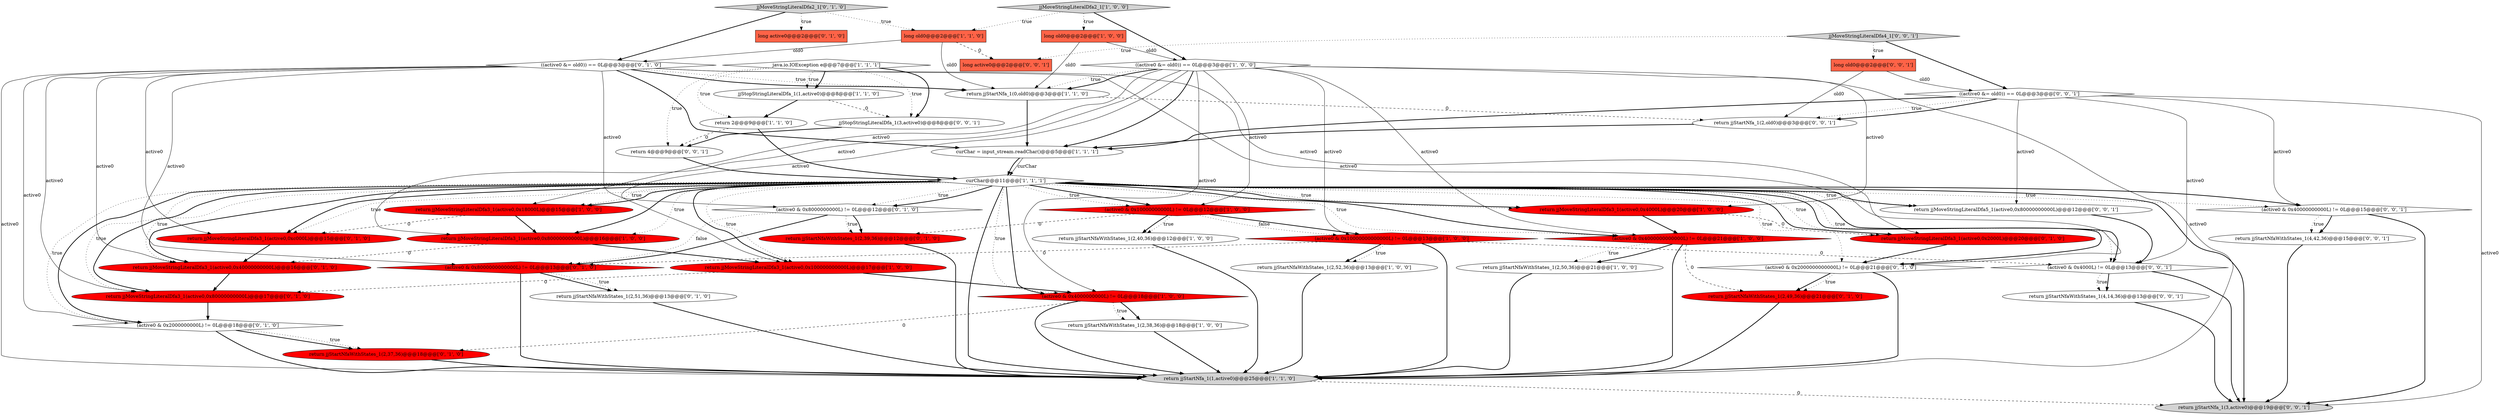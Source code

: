 digraph {
42 [style = filled, label = "jjMoveStringLiteralDfa4_1['0', '0', '1']", fillcolor = lightgray, shape = diamond image = "AAA0AAABBB3BBB"];
48 [style = filled, label = "(active0 & 0x4000L) != 0L@@@13@@@['0', '0', '1']", fillcolor = white, shape = diamond image = "AAA0AAABBB3BBB"];
17 [style = filled, label = "return jjMoveStringLiteralDfa3_1(active0,0x80000000000L)@@@16@@@['1', '0', '0']", fillcolor = red, shape = ellipse image = "AAA1AAABBB1BBB"];
36 [style = filled, label = "return jjMoveStringLiteralDfa3_1(active0,0xc000L)@@@15@@@['0', '1', '0']", fillcolor = red, shape = ellipse image = "AAA1AAABBB2BBB"];
19 [style = filled, label = "return jjMoveStringLiteralDfa3_1(active0,0x100000000000L)@@@17@@@['1', '0', '0']", fillcolor = red, shape = ellipse image = "AAA1AAABBB1BBB"];
26 [style = filled, label = "(active0 & 0x2000000000L) != 0L@@@18@@@['0', '1', '0']", fillcolor = white, shape = diamond image = "AAA0AAABBB2BBB"];
28 [style = filled, label = "return jjMoveStringLiteralDfa3_1(active0,0x2000L)@@@20@@@['0', '1', '0']", fillcolor = red, shape = ellipse image = "AAA1AAABBB2BBB"];
8 [style = filled, label = "(active0 & 0x10000000000000L) != 0L@@@13@@@['1', '0', '0']", fillcolor = red, shape = diamond image = "AAA1AAABBB1BBB"];
50 [style = filled, label = "return 4@@@9@@@['0', '0', '1']", fillcolor = white, shape = ellipse image = "AAA0AAABBB3BBB"];
7 [style = filled, label = "java.io.IOException e@@@7@@@['1', '1', '1']", fillcolor = white, shape = diamond image = "AAA0AAABBB1BBB"];
15 [style = filled, label = "(active0 & 0x4000000000000L) != 0L@@@21@@@['1', '0', '0']", fillcolor = red, shape = diamond image = "AAA1AAABBB1BBB"];
6 [style = filled, label = "return jjMoveStringLiteralDfa3_1(active0,0x4000L)@@@20@@@['1', '0', '0']", fillcolor = red, shape = ellipse image = "AAA1AAABBB1BBB"];
38 [style = filled, label = "return jjStartNfa_1(3,active0)@@@19@@@['0', '0', '1']", fillcolor = lightgray, shape = ellipse image = "AAA0AAABBB3BBB"];
41 [style = filled, label = "return jjStartNfaWithStates_1(4,42,36)@@@15@@@['0', '0', '1']", fillcolor = white, shape = ellipse image = "AAA0AAABBB3BBB"];
35 [style = filled, label = "return jjStartNfaWithStates_1(2,37,36)@@@18@@@['0', '1', '0']", fillcolor = red, shape = ellipse image = "AAA1AAABBB2BBB"];
3 [style = filled, label = "return jjStartNfaWithStates_1(2,40,36)@@@12@@@['1', '0', '0']", fillcolor = white, shape = ellipse image = "AAA0AAABBB1BBB"];
18 [style = filled, label = "jjMoveStringLiteralDfa2_1['1', '0', '0']", fillcolor = lightgray, shape = diamond image = "AAA0AAABBB1BBB"];
2 [style = filled, label = "jjStopStringLiteralDfa_1(1,active0)@@@8@@@['1', '1', '0']", fillcolor = white, shape = ellipse image = "AAA0AAABBB1BBB"];
4 [style = filled, label = "return 2@@@9@@@['1', '1', '0']", fillcolor = white, shape = ellipse image = "AAA0AAABBB1BBB"];
10 [style = filled, label = "return jjMoveStringLiteralDfa3_1(active0,0x18000L)@@@15@@@['1', '0', '0']", fillcolor = red, shape = ellipse image = "AAA1AAABBB1BBB"];
11 [style = filled, label = "return jjStartNfaWithStates_1(2,50,36)@@@21@@@['1', '0', '0']", fillcolor = white, shape = ellipse image = "AAA0AAABBB1BBB"];
25 [style = filled, label = "return jjStartNfaWithStates_1(2,39,36)@@@12@@@['0', '1', '0']", fillcolor = red, shape = ellipse image = "AAA1AAABBB2BBB"];
30 [style = filled, label = "(active0 & 0x2000000000000L) != 0L@@@21@@@['0', '1', '0']", fillcolor = white, shape = diamond image = "AAA0AAABBB2BBB"];
40 [style = filled, label = "return jjStartNfaWithStates_1(4,14,36)@@@13@@@['0', '0', '1']", fillcolor = white, shape = ellipse image = "AAA0AAABBB3BBB"];
16 [style = filled, label = "curChar@@@11@@@['1', '1', '1']", fillcolor = white, shape = diamond image = "AAA0AAABBB1BBB"];
33 [style = filled, label = "long active0@@@2@@@['0', '1', '0']", fillcolor = tomato, shape = box image = "AAA0AAABBB2BBB"];
23 [style = filled, label = "return jjMoveStringLiteralDfa3_1(active0,0x40000000000L)@@@16@@@['0', '1', '0']", fillcolor = red, shape = ellipse image = "AAA1AAABBB2BBB"];
27 [style = filled, label = "((active0 &= old0)) == 0L@@@3@@@['0', '1', '0']", fillcolor = white, shape = diamond image = "AAA0AAABBB2BBB"];
22 [style = filled, label = "return jjStartNfa_1(0,old0)@@@3@@@['1', '1', '0']", fillcolor = white, shape = ellipse image = "AAA0AAABBB1BBB"];
31 [style = filled, label = "(active0 & 0x8000000000000L) != 0L@@@13@@@['0', '1', '0']", fillcolor = red, shape = diamond image = "AAA1AAABBB2BBB"];
1 [style = filled, label = "return jjStartNfaWithStates_1(2,38,36)@@@18@@@['1', '0', '0']", fillcolor = white, shape = ellipse image = "AAA0AAABBB1BBB"];
37 [style = filled, label = "return jjMoveStringLiteralDfa3_1(active0,0x80000000000L)@@@17@@@['0', '1', '0']", fillcolor = red, shape = ellipse image = "AAA1AAABBB2BBB"];
0 [style = filled, label = "((active0 &= old0)) == 0L@@@3@@@['1', '0', '0']", fillcolor = white, shape = diamond image = "AAA0AAABBB1BBB"];
43 [style = filled, label = "long old0@@@2@@@['0', '0', '1']", fillcolor = tomato, shape = box image = "AAA0AAABBB3BBB"];
44 [style = filled, label = "return jjStartNfa_1(2,old0)@@@3@@@['0', '0', '1']", fillcolor = white, shape = ellipse image = "AAA0AAABBB3BBB"];
46 [style = filled, label = "long active0@@@2@@@['0', '0', '1']", fillcolor = tomato, shape = box image = "AAA0AAABBB3BBB"];
32 [style = filled, label = "jjMoveStringLiteralDfa2_1['0', '1', '0']", fillcolor = lightgray, shape = diamond image = "AAA0AAABBB2BBB"];
49 [style = filled, label = "jjStopStringLiteralDfa_1(3,active0)@@@8@@@['0', '0', '1']", fillcolor = white, shape = ellipse image = "AAA0AAABBB3BBB"];
45 [style = filled, label = "(active0 & 0x40000000000L) != 0L@@@15@@@['0', '0', '1']", fillcolor = white, shape = diamond image = "AAA0AAABBB3BBB"];
21 [style = filled, label = "long old0@@@2@@@['1', '1', '0']", fillcolor = tomato, shape = box image = "AAA0AAABBB1BBB"];
9 [style = filled, label = "long old0@@@2@@@['1', '0', '0']", fillcolor = tomato, shape = box image = "AAA0AAABBB1BBB"];
39 [style = filled, label = "((active0 &= old0)) == 0L@@@3@@@['0', '0', '1']", fillcolor = white, shape = diamond image = "AAA0AAABBB3BBB"];
24 [style = filled, label = "(active0 & 0x8000000000L) != 0L@@@12@@@['0', '1', '0']", fillcolor = white, shape = diamond image = "AAA0AAABBB2BBB"];
12 [style = filled, label = "curChar = input_stream.readChar()@@@5@@@['1', '1', '1']", fillcolor = white, shape = ellipse image = "AAA0AAABBB1BBB"];
5 [style = filled, label = "return jjStartNfaWithStates_1(2,52,36)@@@13@@@['1', '0', '0']", fillcolor = white, shape = ellipse image = "AAA0AAABBB1BBB"];
47 [style = filled, label = "return jjMoveStringLiteralDfa5_1(active0,0x80000000000L)@@@12@@@['0', '0', '1']", fillcolor = white, shape = ellipse image = "AAA0AAABBB3BBB"];
13 [style = filled, label = "return jjStartNfa_1(1,active0)@@@25@@@['1', '1', '0']", fillcolor = lightgray, shape = ellipse image = "AAA0AAABBB1BBB"];
29 [style = filled, label = "return jjStartNfaWithStates_1(2,51,36)@@@13@@@['0', '1', '0']", fillcolor = white, shape = ellipse image = "AAA0AAABBB2BBB"];
20 [style = filled, label = "(active0 & 0x4000000000L) != 0L@@@18@@@['1', '0', '0']", fillcolor = red, shape = diamond image = "AAA1AAABBB1BBB"];
14 [style = filled, label = "(active0 & 0x10000000000L) != 0L@@@12@@@['1', '0', '0']", fillcolor = red, shape = diamond image = "AAA1AAABBB1BBB"];
34 [style = filled, label = "return jjStartNfaWithStates_1(2,49,36)@@@21@@@['0', '1', '0']", fillcolor = red, shape = ellipse image = "AAA1AAABBB2BBB"];
14->3 [style = bold, label=""];
22->44 [style = dashed, label="0"];
16->37 [style = bold, label=""];
30->13 [style = bold, label=""];
0->17 [style = solid, label="active0"];
24->25 [style = dotted, label="true"];
10->36 [style = dashed, label="0"];
14->25 [style = dashed, label="0"];
16->17 [style = dotted, label="true"];
16->20 [style = dotted, label="true"];
10->17 [style = bold, label=""];
21->27 [style = solid, label="old0"];
40->38 [style = bold, label=""];
7->49 [style = bold, label=""];
27->24 [style = solid, label="active0"];
16->10 [style = dotted, label="true"];
1->13 [style = bold, label=""];
20->35 [style = dashed, label="0"];
15->11 [style = bold, label=""];
11->13 [style = bold, label=""];
45->38 [style = bold, label=""];
26->35 [style = bold, label=""];
2->49 [style = dashed, label="0"];
27->13 [style = solid, label="active0"];
14->3 [style = dotted, label="true"];
16->14 [style = bold, label=""];
16->47 [style = dotted, label="true"];
18->0 [style = bold, label=""];
4->16 [style = bold, label=""];
27->37 [style = solid, label="active0"];
8->48 [style = dashed, label="0"];
45->41 [style = bold, label=""];
15->13 [style = bold, label=""];
15->34 [style = dashed, label="0"];
27->22 [style = dotted, label="true"];
27->12 [style = bold, label=""];
28->30 [style = bold, label=""];
37->26 [style = bold, label=""];
47->48 [style = bold, label=""];
16->45 [style = bold, label=""];
0->10 [style = solid, label="active0"];
16->6 [style = bold, label=""];
19->20 [style = bold, label=""];
27->31 [style = solid, label="active0"];
16->26 [style = bold, label=""];
31->29 [style = bold, label=""];
30->34 [style = bold, label=""];
24->31 [style = dotted, label="false"];
16->17 [style = bold, label=""];
16->19 [style = bold, label=""];
2->4 [style = bold, label=""];
27->22 [style = bold, label=""];
44->12 [style = bold, label=""];
26->13 [style = bold, label=""];
21->22 [style = solid, label="old0"];
23->37 [style = bold, label=""];
39->44 [style = dotted, label="true"];
42->43 [style = dotted, label="true"];
7->2 [style = bold, label=""];
4->50 [style = dashed, label="0"];
16->14 [style = dotted, label="true"];
39->12 [style = bold, label=""];
41->38 [style = bold, label=""];
14->8 [style = bold, label=""];
9->22 [style = solid, label="old0"];
17->23 [style = dashed, label="0"];
31->29 [style = dotted, label="true"];
16->20 [style = bold, label=""];
0->13 [style = solid, label="active0"];
16->24 [style = dotted, label="true"];
21->46 [style = dashed, label="0"];
0->14 [style = solid, label="active0"];
7->2 [style = dotted, label="true"];
16->36 [style = bold, label=""];
16->13 [style = bold, label=""];
43->44 [style = solid, label="old0"];
20->13 [style = bold, label=""];
27->26 [style = solid, label="active0"];
0->19 [style = solid, label="active0"];
7->50 [style = dotted, label="true"];
16->48 [style = dotted, label="true"];
0->12 [style = bold, label=""];
16->24 [style = bold, label=""];
31->13 [style = bold, label=""];
42->39 [style = bold, label=""];
18->21 [style = dotted, label="true"];
16->36 [style = dotted, label="true"];
32->27 [style = bold, label=""];
13->38 [style = dashed, label="0"];
16->23 [style = bold, label=""];
48->40 [style = dotted, label="true"];
20->1 [style = bold, label=""];
30->34 [style = dotted, label="true"];
45->41 [style = dotted, label="true"];
32->33 [style = dotted, label="true"];
6->15 [style = bold, label=""];
49->50 [style = bold, label=""];
6->28 [style = dashed, label="0"];
43->39 [style = solid, label="old0"];
20->1 [style = dotted, label="true"];
39->38 [style = solid, label="active0"];
24->31 [style = bold, label=""];
14->8 [style = dotted, label="false"];
24->25 [style = bold, label=""];
5->13 [style = bold, label=""];
16->30 [style = bold, label=""];
18->9 [style = dotted, label="true"];
27->30 [style = solid, label="active0"];
16->48 [style = bold, label=""];
15->11 [style = dotted, label="true"];
26->35 [style = dotted, label="true"];
12->16 [style = solid, label="curChar"];
27->23 [style = solid, label="active0"];
9->0 [style = solid, label="old0"];
8->13 [style = bold, label=""];
0->8 [style = solid, label="active0"];
16->15 [style = dotted, label="true"];
16->19 [style = dotted, label="true"];
16->15 [style = bold, label=""];
7->49 [style = dotted, label="true"];
16->37 [style = dotted, label="true"];
39->45 [style = solid, label="active0"];
32->21 [style = dotted, label="true"];
16->38 [style = bold, label=""];
39->44 [style = bold, label=""];
16->10 [style = bold, label=""];
25->13 [style = bold, label=""];
16->47 [style = bold, label=""];
16->30 [style = dotted, label="true"];
34->13 [style = bold, label=""];
50->16 [style = bold, label=""];
12->16 [style = bold, label=""];
0->6 [style = solid, label="active0"];
16->23 [style = dotted, label="true"];
17->19 [style = bold, label=""];
48->40 [style = bold, label=""];
0->22 [style = dotted, label="true"];
16->26 [style = dotted, label="true"];
16->45 [style = dotted, label="true"];
27->28 [style = solid, label="active0"];
27->36 [style = solid, label="active0"];
16->28 [style = bold, label=""];
8->5 [style = bold, label=""];
36->23 [style = bold, label=""];
48->38 [style = bold, label=""];
8->5 [style = dotted, label="true"];
22->12 [style = bold, label=""];
0->22 [style = bold, label=""];
7->4 [style = dotted, label="true"];
3->13 [style = bold, label=""];
39->48 [style = solid, label="active0"];
0->15 [style = solid, label="active0"];
8->31 [style = dashed, label="0"];
16->28 [style = dotted, label="true"];
35->13 [style = bold, label=""];
39->47 [style = solid, label="active0"];
42->46 [style = dotted, label="true"];
19->37 [style = dashed, label="0"];
0->20 [style = solid, label="active0"];
16->6 [style = dotted, label="true"];
29->13 [style = bold, label=""];
}

